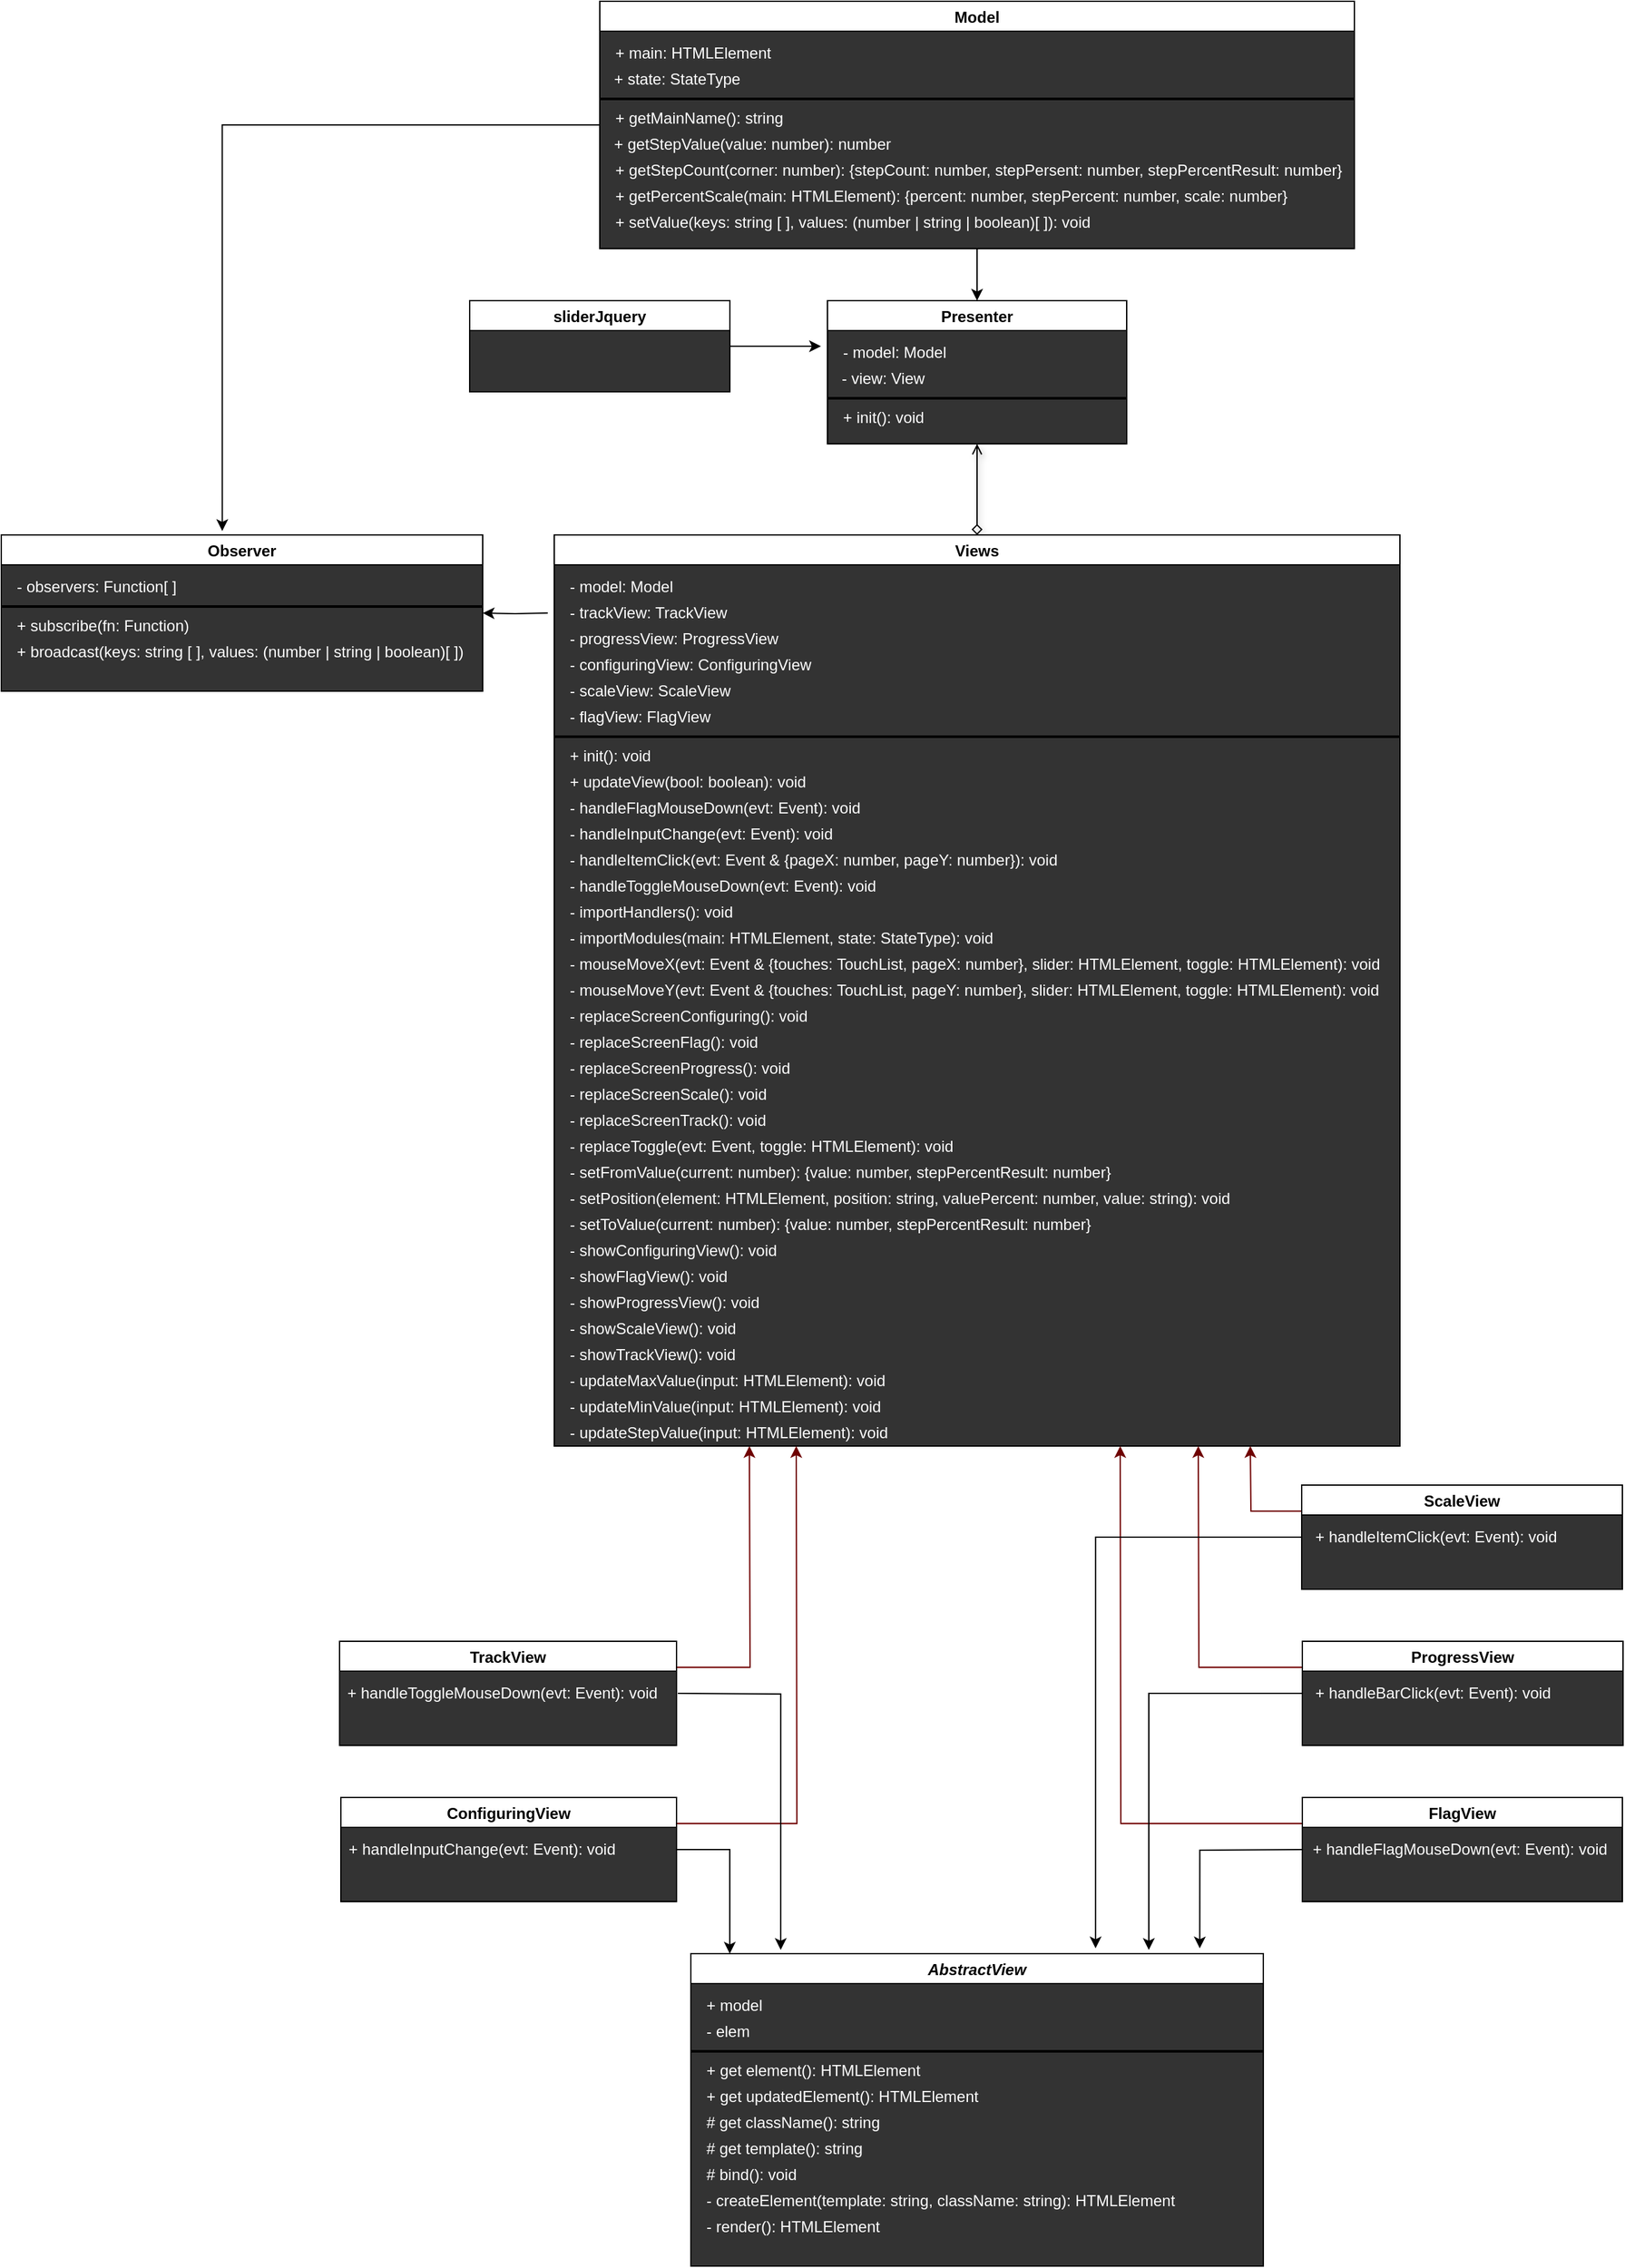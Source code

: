 <mxfile>
    <diagram id="OUbmnmgiFA35l-AEfBl3" name="Страница 1">
        <mxGraphModel dx="1072" dy="478" grid="1" gridSize="10" guides="1" tooltips="1" connect="1" arrows="1" fold="1" page="1" pageScale="1" pageWidth="827" pageHeight="1169" math="0" shadow="0">
            <root>
                <mxCell id="0"/>
                <mxCell id="1" parent="0"/>
                <mxCell id="293" style="edgeStyle=orthogonalEdgeStyle;rounded=0;orthogonalLoop=1;jettySize=auto;html=1;exitX=0.5;exitY=1;exitDx=0;exitDy=0;entryX=0.5;entryY=0;entryDx=0;entryDy=0;shadow=1;endArrow=diamond;endFill=0;strokeWidth=1;startArrow=open;startFill=0;" parent="1" source="3" target="72" edge="1">
                    <mxGeometry relative="1" as="geometry"/>
                </mxCell>
                <mxCell id="3" value="Presenter" style="swimlane;startSize=23;swimlaneFillColor=#333333;" parent="1" vertex="1">
                    <mxGeometry x="1155" y="810" width="230" height="110" as="geometry">
                        <mxRectangle x="314" y="80" width="100" height="23" as="alternateBounds"/>
                    </mxGeometry>
                </mxCell>
                <mxCell id="5" value="" style="line;strokeWidth=2;html=1;" parent="3" vertex="1">
                    <mxGeometry y="70" width="230" height="10" as="geometry"/>
                </mxCell>
                <mxCell id="9" value="&lt;div style=&quot;line-height: 19px&quot;&gt;&lt;font style=&quot;font-size: 12px&quot; color=&quot;#ffffff&quot;&gt;+ init(): void&lt;/font&gt;&lt;/div&gt;" style="text;html=1;align=left;verticalAlign=middle;resizable=0;points=[];autosize=1;" parent="3" vertex="1">
                    <mxGeometry x="10" y="80" width="80" height="20" as="geometry"/>
                </mxCell>
                <mxCell id="373" value="&lt;font color=&quot;#ffffff&quot;&gt;- view: View&lt;/font&gt;" style="text;html=1;align=left;verticalAlign=middle;resizable=0;points=[];autosize=1;" parent="3" vertex="1">
                    <mxGeometry x="9" y="50" width="80" height="20" as="geometry"/>
                </mxCell>
                <mxCell id="374" value="&lt;font color=&quot;#ffffff&quot;&gt;- model: Model&lt;/font&gt;" style="text;html=1;align=left;verticalAlign=middle;resizable=0;points=[];autosize=1;" parent="3" vertex="1">
                    <mxGeometry x="10" y="30" width="90" height="20" as="geometry"/>
                </mxCell>
                <mxCell id="24" value="AbstractView" style="swimlane;fontStyle=3;swimlaneFillColor=#333333;" parent="1" vertex="1">
                    <mxGeometry x="1050" y="2080" width="440" height="240" as="geometry"/>
                </mxCell>
                <mxCell id="27" value="&lt;div style=&quot;line-height: 19px&quot;&gt;&lt;font style=&quot;font-size: 12px&quot; color=&quot;#ffffff&quot;&gt;+ get element(): HTMLElement&lt;/font&gt;&lt;/div&gt;" style="text;html=1;align=left;verticalAlign=middle;resizable=0;points=[];autosize=1;" parent="24" vertex="1">
                    <mxGeometry x="10" y="80" width="180" height="20" as="geometry"/>
                </mxCell>
                <mxCell id="28" value="&lt;div style=&quot;line-height: 19px&quot;&gt;&lt;font style=&quot;font-size: 12px&quot; color=&quot;#ffffff&quot;&gt;# get className(): string&lt;/font&gt;&lt;/div&gt;" style="text;html=1;align=left;verticalAlign=middle;resizable=0;points=[];autosize=1;" parent="24" vertex="1">
                    <mxGeometry x="10" y="120" width="150" height="20" as="geometry"/>
                </mxCell>
                <mxCell id="29" value="&lt;div style=&quot;line-height: 19px&quot;&gt;&lt;font style=&quot;font-size: 12px&quot; color=&quot;#ffffff&quot;&gt;# get template(): string&lt;/font&gt;&lt;/div&gt;" style="text;html=1;align=left;verticalAlign=middle;resizable=0;points=[];autosize=1;" parent="24" vertex="1">
                    <mxGeometry x="10" y="140" width="140" height="20" as="geometry"/>
                </mxCell>
                <mxCell id="32" value="&lt;div style=&quot;line-height: 19px&quot;&gt;&lt;span style=&quot;color: rgb(255 , 255 , 255)&quot;&gt;# bind(): void&lt;/span&gt;&lt;br&gt;&lt;/div&gt;" style="text;html=1;align=left;verticalAlign=middle;resizable=0;points=[];autosize=1;" parent="24" vertex="1">
                    <mxGeometry x="10" y="160" width="80" height="20" as="geometry"/>
                </mxCell>
                <mxCell id="33" value="&lt;div style=&quot;line-height: 19px&quot;&gt;&lt;span style=&quot;color: rgb(255 , 255 , 255)&quot;&gt;- createElement(&lt;/span&gt;&lt;span style=&quot;color: rgb(255 , 255 , 255)&quot;&gt;template: string,&amp;nbsp;&lt;/span&gt;&lt;span style=&quot;color: rgb(255 , 255 , 255)&quot;&gt;className: string&lt;/span&gt;&lt;span style=&quot;color: rgb(255 , 255 , 255)&quot;&gt;): HTMLElement&lt;/span&gt;&lt;/div&gt;" style="text;html=1;align=left;verticalAlign=middle;resizable=0;points=[];autosize=1;" parent="24" vertex="1">
                    <mxGeometry x="10" y="180" width="380" height="20" as="geometry"/>
                </mxCell>
                <mxCell id="43" value="&lt;font color=&quot;#ffffff&quot;&gt;- elem&lt;/font&gt;" style="text;html=1;align=left;verticalAlign=middle;resizable=0;points=[];autosize=1;" parent="24" vertex="1">
                    <mxGeometry x="10" y="50" width="50" height="20" as="geometry"/>
                </mxCell>
                <mxCell id="44" value="" style="line;strokeWidth=2;html=1;" parent="24" vertex="1">
                    <mxGeometry y="70" width="440" height="10" as="geometry"/>
                </mxCell>
                <mxCell id="95" value="&lt;font color=&quot;#ffffff&quot;&gt;+ model&lt;/font&gt;" style="text;html=1;align=left;verticalAlign=middle;resizable=0;points=[];autosize=1;" parent="24" vertex="1">
                    <mxGeometry x="10" y="30" width="60" height="20" as="geometry"/>
                </mxCell>
                <mxCell id="31" value="&lt;div style=&quot;line-height: 19px&quot;&gt;&lt;span style=&quot;color: rgb(255 , 255 , 255)&quot;&gt;- render(): HTMLElement&lt;/span&gt;&lt;br&gt;&lt;/div&gt;" style="text;html=1;align=left;verticalAlign=middle;resizable=0;points=[];autosize=1;" parent="24" vertex="1">
                    <mxGeometry x="10" y="200" width="150" height="20" as="geometry"/>
                </mxCell>
                <mxCell id="238" value="&lt;div style=&quot;line-height: 19px&quot;&gt;&lt;font style=&quot;font-size: 12px&quot; color=&quot;#ffffff&quot;&gt;+ get updatedElement(): HTMLElement&lt;/font&gt;&lt;/div&gt;" style="text;html=1;align=left;verticalAlign=middle;resizable=0;points=[];autosize=1;" parent="24" vertex="1">
                    <mxGeometry x="10" y="100" width="220" height="20" as="geometry"/>
                </mxCell>
                <mxCell id="431" style="edgeStyle=orthogonalEdgeStyle;rounded=0;orthogonalLoop=1;jettySize=auto;html=1;exitX=1;exitY=0.25;exitDx=0;exitDy=0;fillColor=#a20025;strokeColor=#6F0000;" parent="1" source="65" edge="1">
                    <mxGeometry relative="1" as="geometry">
                        <mxPoint x="1095" y="1690" as="targetPoint"/>
                    </mxGeometry>
                </mxCell>
                <mxCell id="65" value="TrackView" style="swimlane;swimlaneFillColor=#333333;" parent="1" vertex="1">
                    <mxGeometry x="780" y="1840" width="259" height="80" as="geometry"/>
                </mxCell>
                <mxCell id="66" value="&lt;div style=&quot;line-height: 19px&quot;&gt;&lt;br&gt;&lt;/div&gt;" style="text;html=1;align=left;verticalAlign=middle;resizable=0;points=[];autosize=1;" parent="65" vertex="1">
                    <mxGeometry x="8" y="90" width="20" height="20" as="geometry"/>
                </mxCell>
                <mxCell id="386" value="&lt;div style=&quot;line-height: 19px&quot;&gt;&lt;font style=&quot;font-size: 12px&quot; color=&quot;#ffffff&quot;&gt;+ handleToggleMouseDown(evt: Event): void&lt;/font&gt;&lt;/div&gt;" style="text;html=1;align=left;verticalAlign=middle;resizable=0;points=[];autosize=1;" parent="65" vertex="1">
                    <mxGeometry x="4" y="30" width="250" height="20" as="geometry"/>
                </mxCell>
                <mxCell id="72" value="Views" style="swimlane;swimlaneFillColor=#333333;" parent="1" vertex="1">
                    <mxGeometry x="945" y="990" width="650" height="700" as="geometry">
                        <mxRectangle x="314" y="80" width="100" height="23" as="alternateBounds"/>
                    </mxGeometry>
                </mxCell>
                <mxCell id="115" value="" style="line;strokeWidth=2;html=1;" parent="72" vertex="1">
                    <mxGeometry y="150" width="650" height="10" as="geometry"/>
                </mxCell>
                <mxCell id="170" value="&lt;div style=&quot;line-height: 19px&quot;&gt;&lt;font style=&quot;font-size: 12px&quot; color=&quot;#ffffff&quot;&gt;- showConfiguringView(): void&lt;/font&gt;&lt;/div&gt;" style="text;html=1;align=left;verticalAlign=middle;resizable=0;points=[];autosize=1;" parent="72" vertex="1">
                    <mxGeometry x="10" y="540" width="170" height="20" as="geometry"/>
                </mxCell>
                <mxCell id="205" value="&lt;div style=&quot;line-height: 19px&quot;&gt;&lt;font style=&quot;font-size: 12px&quot; color=&quot;#ffffff&quot;&gt;- showFlagView(): void&lt;/font&gt;&lt;/div&gt;" style="text;html=1;align=left;verticalAlign=middle;resizable=0;points=[];autosize=1;" parent="72" vertex="1">
                    <mxGeometry x="10" y="560" width="140" height="20" as="geometry"/>
                </mxCell>
                <mxCell id="206" value="&lt;div style=&quot;line-height: 19px&quot;&gt;&lt;font style=&quot;font-size: 12px&quot; color=&quot;#ffffff&quot;&gt;- showScaleView(): void&lt;/font&gt;&lt;/div&gt;" style="text;html=1;align=left;verticalAlign=middle;resizable=0;points=[];autosize=1;" parent="72" vertex="1">
                    <mxGeometry x="10" y="600" width="140" height="20" as="geometry"/>
                </mxCell>
                <mxCell id="358" value="&lt;div style=&quot;line-height: 19px&quot;&gt;&lt;font style=&quot;font-size: 12px&quot; color=&quot;#ffffff&quot;&gt;- replaceScreenConfiguring(): void&lt;/font&gt;&lt;/div&gt;" style="text;html=1;align=left;verticalAlign=middle;resizable=0;points=[];autosize=1;" parent="72" vertex="1">
                    <mxGeometry x="10" y="360" width="200" height="20" as="geometry"/>
                </mxCell>
                <mxCell id="359" value="&lt;div style=&quot;line-height: 19px&quot;&gt;&lt;font style=&quot;font-size: 12px&quot; color=&quot;#ffffff&quot;&gt;- replaceScreenFlag(): void&lt;/font&gt;&lt;/div&gt;" style="text;html=1;align=left;verticalAlign=middle;resizable=0;points=[];autosize=1;" parent="72" vertex="1">
                    <mxGeometry x="10" y="380" width="160" height="20" as="geometry"/>
                </mxCell>
                <mxCell id="375" value="&lt;div style=&quot;line-height: 19px&quot;&gt;&lt;font style=&quot;font-size: 12px&quot; color=&quot;#ffffff&quot;&gt;- replaceScreenScale(): void&lt;/font&gt;&lt;/div&gt;" style="text;html=1;align=left;verticalAlign=middle;resizable=0;points=[];autosize=1;" parent="72" vertex="1">
                    <mxGeometry x="10" y="420" width="170" height="20" as="geometry"/>
                </mxCell>
                <mxCell id="376" value="&lt;div style=&quot;line-height: 19px&quot;&gt;&lt;font style=&quot;font-size: 12px&quot; color=&quot;#ffffff&quot;&gt;- replaceScreenTrack(): void&lt;/font&gt;&lt;/div&gt;" style="text;html=1;align=left;verticalAlign=middle;resizable=0;points=[];autosize=1;" parent="72" vertex="1">
                    <mxGeometry x="10" y="440" width="170" height="20" as="geometry"/>
                </mxCell>
                <mxCell id="377" value="&lt;div style=&quot;line-height: 19px&quot;&gt;&lt;font style=&quot;font-size: 12px&quot; color=&quot;#ffffff&quot;&gt;- replaceToggle(evt: Event, toggle: HTMLElement): void&lt;/font&gt;&lt;/div&gt;" style="text;html=1;align=left;verticalAlign=middle;resizable=0;points=[];autosize=1;" parent="72" vertex="1">
                    <mxGeometry x="10" y="460" width="310" height="20" as="geometry"/>
                </mxCell>
                <mxCell id="380" value="&lt;div style=&quot;line-height: 19px&quot;&gt;&lt;font style=&quot;font-size: 12px&quot; color=&quot;#ffffff&quot;&gt;- updateMaxValue(input: HTMLElement): void&lt;/font&gt;&lt;/div&gt;" style="text;html=1;align=left;verticalAlign=middle;resizable=0;points=[];autosize=1;" parent="72" vertex="1">
                    <mxGeometry x="10" y="640" width="260" height="20" as="geometry"/>
                </mxCell>
                <mxCell id="398" value="&lt;div style=&quot;line-height: 19px&quot;&gt;&lt;font style=&quot;font-size: 12px&quot; color=&quot;#ffffff&quot;&gt;- handleFlagMouseDown(evt: Event): void&lt;/font&gt;&lt;/div&gt;" style="text;html=1;align=left;verticalAlign=middle;resizable=0;points=[];autosize=1;" parent="72" vertex="1">
                    <mxGeometry x="10" y="200" width="240" height="20" as="geometry"/>
                </mxCell>
                <mxCell id="399" value="&lt;div style=&quot;line-height: 19px&quot;&gt;&lt;font style=&quot;font-size: 12px&quot; color=&quot;#ffffff&quot;&gt;- handleItemClick(evt: Event &amp;amp; {pageX: number, pageY: number&lt;/font&gt;&lt;span style=&quot;color: rgb(255 , 255 , 255)&quot;&gt;}): void&lt;/span&gt;&lt;/div&gt;" style="text;html=1;align=left;verticalAlign=middle;resizable=0;points=[];autosize=1;" parent="72" vertex="1">
                    <mxGeometry x="10" y="240" width="390" height="20" as="geometry"/>
                </mxCell>
                <mxCell id="387" value="&lt;div style=&quot;line-height: 19px&quot;&gt;&lt;font style=&quot;font-size: 12px&quot; color=&quot;#ffffff&quot;&gt;- handleInputChange(evt: Event): void&lt;/font&gt;&lt;/div&gt;" style="text;html=1;align=left;verticalAlign=middle;resizable=0;points=[];autosize=1;" parent="72" vertex="1">
                    <mxGeometry x="10" y="220" width="220" height="20" as="geometry"/>
                </mxCell>
                <mxCell id="388" value="&lt;div style=&quot;line-height: 19px&quot;&gt;&lt;font style=&quot;font-size: 12px&quot; color=&quot;#ffffff&quot;&gt;- handleToggleMouseDown(evt: Event): void&lt;/font&gt;&lt;/div&gt;" style="text;html=1;align=left;verticalAlign=middle;resizable=0;points=[];autosize=1;" parent="72" vertex="1">
                    <mxGeometry x="10" y="260" width="250" height="20" as="geometry"/>
                </mxCell>
                <mxCell id="360" value="&lt;div style=&quot;line-height: 19px&quot;&gt;&lt;font style=&quot;font-size: 12px&quot; color=&quot;#ffffff&quot;&gt;+ init(): void&lt;/font&gt;&lt;/div&gt;" style="text;html=1;align=left;verticalAlign=middle;resizable=0;points=[];autosize=1;" parent="72" vertex="1">
                    <mxGeometry x="10" y="160" width="80" height="20" as="geometry"/>
                </mxCell>
                <mxCell id="413" value="&lt;div style=&quot;line-height: 19px&quot;&gt;&lt;font style=&quot;font-size: 12px&quot; color=&quot;#ffffff&quot;&gt;- model: Model&lt;/font&gt;&lt;/div&gt;" style="text;html=1;align=left;verticalAlign=middle;resizable=0;points=[];autosize=1;" parent="72" vertex="1">
                    <mxGeometry x="10" y="30" width="90" height="20" as="geometry"/>
                </mxCell>
                <mxCell id="414" value="&lt;div style=&quot;line-height: 19px&quot;&gt;&lt;font style=&quot;font-size: 12px&quot; color=&quot;#ffffff&quot;&gt;- trackView: TrackView&lt;/font&gt;&lt;/div&gt;" style="text;html=1;align=left;verticalAlign=middle;resizable=0;points=[];autosize=1;" parent="72" vertex="1">
                    <mxGeometry x="10" y="50" width="140" height="20" as="geometry"/>
                </mxCell>
                <mxCell id="415" value="&lt;div style=&quot;line-height: 19px&quot;&gt;&lt;font style=&quot;font-size: 12px&quot; color=&quot;#ffffff&quot;&gt;- progressView: ProgressView&lt;/font&gt;&lt;/div&gt;" style="text;html=1;align=left;verticalAlign=middle;resizable=0;points=[];autosize=1;" parent="72" vertex="1">
                    <mxGeometry x="10" y="70" width="180" height="20" as="geometry"/>
                </mxCell>
                <mxCell id="416" value="&lt;div style=&quot;line-height: 19px&quot;&gt;&lt;font style=&quot;font-size: 12px&quot; color=&quot;#ffffff&quot;&gt;- configuringView: ConfiguringView&lt;/font&gt;&lt;/div&gt;" style="text;html=1;align=left;verticalAlign=middle;resizable=0;points=[];autosize=1;" parent="72" vertex="1">
                    <mxGeometry x="10" y="90" width="200" height="20" as="geometry"/>
                </mxCell>
                <mxCell id="417" value="&lt;div style=&quot;line-height: 19px&quot;&gt;&lt;font style=&quot;font-size: 12px&quot; color=&quot;#ffffff&quot;&gt;- scaleView: ScaleView&lt;/font&gt;&lt;/div&gt;" style="text;html=1;align=left;verticalAlign=middle;resizable=0;points=[];autosize=1;" parent="72" vertex="1">
                    <mxGeometry x="10" y="110" width="140" height="20" as="geometry"/>
                </mxCell>
                <mxCell id="418" value="&lt;div style=&quot;line-height: 19px&quot;&gt;&lt;font style=&quot;font-size: 12px&quot; color=&quot;#ffffff&quot;&gt;- flagView: FlagView&lt;/font&gt;&lt;/div&gt;" style="text;html=1;align=left;verticalAlign=middle;resizable=0;points=[];autosize=1;" parent="72" vertex="1">
                    <mxGeometry x="10" y="130" width="120" height="20" as="geometry"/>
                </mxCell>
                <mxCell id="402" value="&lt;div style=&quot;line-height: 19px&quot;&gt;&lt;font style=&quot;font-size: 12px&quot; color=&quot;#ffffff&quot;&gt;- importHandlers(): void&lt;/font&gt;&lt;/div&gt;" style="text;html=1;align=left;verticalAlign=middle;resizable=0;points=[];autosize=1;" parent="72" vertex="1">
                    <mxGeometry x="10" y="280" width="140" height="20" as="geometry"/>
                </mxCell>
                <mxCell id="401" value="&lt;div style=&quot;line-height: 19px&quot;&gt;&lt;font style=&quot;font-size: 12px&quot; color=&quot;#ffffff&quot;&gt;- importModules(main: HTMLElement, state: StateType): void&lt;/font&gt;&lt;/div&gt;" style="text;html=1;align=left;verticalAlign=middle;resizable=0;points=[];autosize=1;" parent="72" vertex="1">
                    <mxGeometry x="10" y="300" width="340" height="20" as="geometry"/>
                </mxCell>
                <mxCell id="420" value="&lt;div style=&quot;line-height: 19px&quot;&gt;&lt;font style=&quot;font-size: 12px&quot; color=&quot;#ffffff&quot;&gt;- mouseMoveX(evt: Event &amp;amp; {touches: TouchList, pageX: number&lt;/font&gt;&lt;span style=&quot;color: rgb(255 , 255 , 255)&quot;&gt;}, slider: HTMLElement, toggle: HTMLElement): void&lt;/span&gt;&lt;/div&gt;" style="text;html=1;align=left;verticalAlign=middle;resizable=0;points=[];autosize=1;" parent="72" vertex="1">
                    <mxGeometry x="10" y="320" width="640" height="20" as="geometry"/>
                </mxCell>
                <mxCell id="421" value="&lt;div style=&quot;line-height: 19px&quot;&gt;&lt;font style=&quot;font-size: 12px&quot; color=&quot;#ffffff&quot;&gt;- mouseMoveY(evt: Event &amp;amp; {touches: TouchList, pageY: number&lt;/font&gt;&lt;span style=&quot;color: rgb(255 , 255 , 255)&quot;&gt;}, slider: HTMLElement, toggle: HTMLElement): void&lt;/span&gt;&lt;/div&gt;" style="text;html=1;align=left;verticalAlign=middle;resizable=0;points=[];autosize=1;" parent="72" vertex="1">
                    <mxGeometry x="10" y="340" width="640" height="20" as="geometry"/>
                </mxCell>
                <mxCell id="422" value="&lt;div style=&quot;line-height: 19px&quot;&gt;&lt;font style=&quot;font-size: 12px&quot; color=&quot;#ffffff&quot;&gt;- replaceScreenProgress(): void&lt;/font&gt;&lt;/div&gt;" style="text;html=1;align=left;verticalAlign=middle;resizable=0;points=[];autosize=1;" parent="72" vertex="1">
                    <mxGeometry x="10" y="400" width="180" height="20" as="geometry"/>
                </mxCell>
                <mxCell id="423" value="&lt;div style=&quot;line-height: 19px&quot;&gt;&lt;font style=&quot;font-size: 12px&quot; color=&quot;#ffffff&quot;&gt;- setToValue(current: number): {value: number, stepPercentResult: number}&lt;/font&gt;&lt;/div&gt;" style="text;html=1;align=left;verticalAlign=middle;resizable=0;points=[];autosize=1;" parent="72" vertex="1">
                    <mxGeometry x="10" y="520" width="420" height="20" as="geometry"/>
                </mxCell>
                <mxCell id="424" value="&lt;div style=&quot;line-height: 19px&quot;&gt;&lt;font style=&quot;font-size: 12px&quot; color=&quot;#ffffff&quot;&gt;- setPosition(element: HTMLElement, position: string, valuePercent: number, value: string): void&lt;/font&gt;&lt;/div&gt;" style="text;html=1;align=left;verticalAlign=middle;resizable=0;points=[];autosize=1;" parent="72" vertex="1">
                    <mxGeometry x="10" y="500" width="520" height="20" as="geometry"/>
                </mxCell>
                <mxCell id="425" value="&lt;div style=&quot;line-height: 19px&quot;&gt;&lt;font style=&quot;font-size: 12px&quot; color=&quot;#ffffff&quot;&gt;- showProgressView(): void&lt;/font&gt;&lt;/div&gt;" style="text;html=1;align=left;verticalAlign=middle;resizable=0;points=[];autosize=1;" parent="72" vertex="1">
                    <mxGeometry x="10" y="580" width="160" height="20" as="geometry"/>
                </mxCell>
                <mxCell id="426" value="&lt;div style=&quot;line-height: 19px&quot;&gt;&lt;font style=&quot;font-size: 12px&quot; color=&quot;#ffffff&quot;&gt;- updateMinValue(input: HTMLElement): void&lt;/font&gt;&lt;/div&gt;" style="text;html=1;align=left;verticalAlign=middle;resizable=0;points=[];autosize=1;" parent="72" vertex="1">
                    <mxGeometry x="10" y="660" width="250" height="20" as="geometry"/>
                </mxCell>
                <mxCell id="427" value="&lt;div style=&quot;line-height: 19px&quot;&gt;&lt;font style=&quot;font-size: 12px&quot; color=&quot;#ffffff&quot;&gt;- updateStepValue(input: HTMLElement): void&lt;/font&gt;&lt;/div&gt;" style="text;html=1;align=left;verticalAlign=middle;resizable=0;points=[];autosize=1;" parent="72" vertex="1">
                    <mxGeometry x="10" y="680" width="260" height="20" as="geometry"/>
                </mxCell>
                <mxCell id="458" value="&lt;div style=&quot;line-height: 19px&quot;&gt;&lt;font style=&quot;font-size: 12px&quot; color=&quot;#ffffff&quot;&gt;- showTrackView(): void&lt;/font&gt;&lt;/div&gt;" style="text;html=1;align=left;verticalAlign=middle;resizable=0;points=[];autosize=1;" parent="72" vertex="1">
                    <mxGeometry x="10" y="620" width="140" height="20" as="geometry"/>
                </mxCell>
                <mxCell id="459" value="&lt;div style=&quot;line-height: 19px&quot;&gt;&lt;font style=&quot;font-size: 12px&quot; color=&quot;#ffffff&quot;&gt;- setFromValue(current: number): {value: number, stepPercentResult: number}&lt;/font&gt;&lt;/div&gt;" style="text;html=1;align=left;verticalAlign=middle;resizable=0;points=[];autosize=1;" parent="72" vertex="1">
                    <mxGeometry x="10" y="480" width="430" height="20" as="geometry"/>
                </mxCell>
                <mxCell id="461" value="&lt;div style=&quot;line-height: 19px&quot;&gt;&lt;font style=&quot;font-size: 12px&quot; color=&quot;#ffffff&quot;&gt;+ updateView(bool: boolean): void&lt;/font&gt;&lt;/div&gt;" style="text;html=1;align=left;verticalAlign=middle;resizable=0;points=[];autosize=1;" vertex="1" parent="72">
                    <mxGeometry x="10" y="180" width="200" height="20" as="geometry"/>
                </mxCell>
                <mxCell id="408" style="edgeStyle=orthogonalEdgeStyle;rounded=0;orthogonalLoop=1;jettySize=auto;html=1;exitX=1;exitY=0.5;exitDx=0;exitDy=0;entryX=0.068;entryY=0;entryDx=0;entryDy=0;entryPerimeter=0;" parent="1" source="158" target="24" edge="1">
                    <mxGeometry relative="1" as="geometry"/>
                </mxCell>
                <mxCell id="432" style="edgeStyle=orthogonalEdgeStyle;rounded=0;orthogonalLoop=1;jettySize=auto;html=1;exitX=1;exitY=0.25;exitDx=0;exitDy=0;fillColor=#a20025;strokeColor=#6F0000;" parent="1" source="158" edge="1">
                    <mxGeometry relative="1" as="geometry">
                        <mxPoint x="1131" y="1690" as="targetPoint"/>
                    </mxGeometry>
                </mxCell>
                <mxCell id="158" value="ConfiguringView" style="swimlane;swimlaneFillColor=#333333;" parent="1" vertex="1">
                    <mxGeometry x="781" y="1960" width="258" height="80" as="geometry"/>
                </mxCell>
                <mxCell id="159" value="&lt;div style=&quot;line-height: 19px&quot;&gt;&lt;br&gt;&lt;/div&gt;" style="text;html=1;align=left;verticalAlign=middle;resizable=0;points=[];autosize=1;" parent="158" vertex="1">
                    <mxGeometry x="8" y="90" width="20" height="20" as="geometry"/>
                </mxCell>
                <mxCell id="381" value="&lt;div style=&quot;line-height: 19px&quot;&gt;&lt;font style=&quot;font-size: 12px&quot; color=&quot;#ffffff&quot;&gt;+ handleInputChange(evt: Event): void&lt;/font&gt;&lt;/div&gt;" style="text;html=1;align=left;verticalAlign=middle;resizable=0;points=[];autosize=1;" parent="158" vertex="1">
                    <mxGeometry x="4" y="30" width="220" height="20" as="geometry"/>
                </mxCell>
                <mxCell id="429" style="edgeStyle=orthogonalEdgeStyle;rounded=0;orthogonalLoop=1;jettySize=auto;html=1;exitX=0;exitY=0.25;exitDx=0;exitDy=0;fillColor=#a20025;strokeColor=#6F0000;" parent="1" source="171" edge="1">
                    <mxGeometry relative="1" as="geometry">
                        <mxPoint x="1440" y="1690" as="targetPoint"/>
                    </mxGeometry>
                </mxCell>
                <mxCell id="171" value="ProgressView" style="swimlane;swimlaneFillColor=#333333;startSize=23;" parent="1" vertex="1">
                    <mxGeometry x="1520" y="1840" width="246.5" height="80" as="geometry"/>
                </mxCell>
                <mxCell id="172" value="&lt;div style=&quot;line-height: 19px&quot;&gt;&lt;br&gt;&lt;/div&gt;" style="text;html=1;align=left;verticalAlign=middle;resizable=0;points=[];autosize=1;" parent="171" vertex="1">
                    <mxGeometry x="8" y="90" width="20" height="20" as="geometry"/>
                </mxCell>
                <mxCell id="174" value="&lt;div style=&quot;line-height: 19px&quot;&gt;&lt;br&gt;&lt;/div&gt;" style="text;html=1;align=left;verticalAlign=middle;resizable=0;points=[];autosize=1;" parent="171" vertex="1">
                    <mxGeometry x="8" y="50" width="20" height="20" as="geometry"/>
                </mxCell>
                <mxCell id="311" value="&lt;div style=&quot;line-height: 19px&quot;&gt;&lt;font style=&quot;font-size: 12px&quot; color=&quot;#ffffff&quot;&gt;+ handleBarClick(evt: Event): void&lt;/font&gt;&lt;/div&gt;" style="text;html=1;align=left;verticalAlign=middle;resizable=0;points=[];autosize=1;" parent="171" vertex="1">
                    <mxGeometry x="8" y="30" width="200" height="20" as="geometry"/>
                </mxCell>
                <mxCell id="430" style="edgeStyle=orthogonalEdgeStyle;rounded=0;orthogonalLoop=1;jettySize=auto;html=1;exitX=0;exitY=0.25;exitDx=0;exitDy=0;fillColor=#a20025;strokeColor=#6F0000;" parent="1" source="182" edge="1">
                    <mxGeometry relative="1" as="geometry">
                        <mxPoint x="1380" y="1690" as="targetPoint"/>
                    </mxGeometry>
                </mxCell>
                <mxCell id="182" value="FlagView" style="swimlane;swimlaneFillColor=#333333;" parent="1" vertex="1">
                    <mxGeometry x="1520" y="1960" width="246" height="80" as="geometry"/>
                </mxCell>
                <mxCell id="183" value="&lt;div style=&quot;line-height: 19px&quot;&gt;&lt;br&gt;&lt;/div&gt;" style="text;html=1;align=left;verticalAlign=middle;resizable=0;points=[];autosize=1;" parent="182" vertex="1">
                    <mxGeometry x="8" y="90" width="20" height="20" as="geometry"/>
                </mxCell>
                <mxCell id="396" value="&lt;div style=&quot;line-height: 19px&quot;&gt;&lt;font style=&quot;font-size: 12px&quot; color=&quot;#ffffff&quot;&gt;+ handleFlagMouseDown(evt: Event): void&lt;/font&gt;&lt;/div&gt;" style="text;html=1;align=left;verticalAlign=middle;resizable=0;points=[];autosize=1;" parent="182" vertex="1">
                    <mxGeometry x="6" y="30" width="240" height="20" as="geometry"/>
                </mxCell>
                <mxCell id="443" style="edgeStyle=orthogonalEdgeStyle;rounded=0;orthogonalLoop=1;jettySize=auto;html=1;" parent="1" source="363" edge="1">
                    <mxGeometry relative="1" as="geometry">
                        <mxPoint x="1150" y="845" as="targetPoint"/>
                    </mxGeometry>
                </mxCell>
                <mxCell id="363" value="sliderJquery" style="swimlane;swimlaneFillColor=#333333;" parent="1" vertex="1">
                    <mxGeometry x="880" y="810" width="200" height="70" as="geometry"/>
                </mxCell>
                <mxCell id="412" style="edgeStyle=orthogonalEdgeStyle;rounded=0;orthogonalLoop=1;jettySize=auto;html=1;entryX=0.707;entryY=-0.017;entryDx=0;entryDy=0;entryPerimeter=0;" parent="1" source="404" target="24" edge="1">
                    <mxGeometry relative="1" as="geometry"/>
                </mxCell>
                <mxCell id="428" style="edgeStyle=orthogonalEdgeStyle;rounded=0;orthogonalLoop=1;jettySize=auto;html=1;exitX=0;exitY=0.25;exitDx=0;exitDy=0;fillColor=#a20025;strokeColor=#6F0000;" parent="1" source="404" edge="1">
                    <mxGeometry relative="1" as="geometry">
                        <mxPoint x="1480" y="1690" as="targetPoint"/>
                    </mxGeometry>
                </mxCell>
                <mxCell id="404" value="ScaleView" style="swimlane;swimlaneFillColor=#333333;startSize=23;" parent="1" vertex="1">
                    <mxGeometry x="1519.5" y="1720" width="246.5" height="80" as="geometry"/>
                </mxCell>
                <mxCell id="405" value="&lt;div style=&quot;line-height: 19px&quot;&gt;&lt;br&gt;&lt;/div&gt;" style="text;html=1;align=left;verticalAlign=middle;resizable=0;points=[];autosize=1;" parent="404" vertex="1">
                    <mxGeometry x="8" y="90" width="20" height="20" as="geometry"/>
                </mxCell>
                <mxCell id="406" value="&lt;div style=&quot;line-height: 19px&quot;&gt;&lt;br&gt;&lt;/div&gt;" style="text;html=1;align=left;verticalAlign=middle;resizable=0;points=[];autosize=1;" parent="404" vertex="1">
                    <mxGeometry x="8" y="50" width="20" height="20" as="geometry"/>
                </mxCell>
                <mxCell id="407" value="&lt;div style=&quot;line-height: 19px&quot;&gt;&lt;font style=&quot;font-size: 12px&quot; color=&quot;#ffffff&quot;&gt;+ handleItemClick(evt: Event): void&lt;/font&gt;&lt;/div&gt;" style="text;html=1;align=left;verticalAlign=middle;resizable=0;points=[];autosize=1;" parent="404" vertex="1">
                    <mxGeometry x="8" y="30" width="200" height="20" as="geometry"/>
                </mxCell>
                <mxCell id="409" style="edgeStyle=orthogonalEdgeStyle;rounded=0;orthogonalLoop=1;jettySize=auto;html=1;entryX=0.157;entryY=-0.012;entryDx=0;entryDy=0;entryPerimeter=0;" parent="1" target="24" edge="1">
                    <mxGeometry relative="1" as="geometry">
                        <mxPoint x="1040" y="1880" as="sourcePoint"/>
                    </mxGeometry>
                </mxCell>
                <mxCell id="410" style="edgeStyle=orthogonalEdgeStyle;rounded=0;orthogonalLoop=1;jettySize=auto;html=1;entryX=0.889;entryY=-0.017;entryDx=0;entryDy=0;entryPerimeter=0;" parent="1" target="24" edge="1">
                    <mxGeometry relative="1" as="geometry">
                        <mxPoint x="1520" y="2000" as="sourcePoint"/>
                    </mxGeometry>
                </mxCell>
                <mxCell id="411" style="edgeStyle=orthogonalEdgeStyle;rounded=0;orthogonalLoop=1;jettySize=auto;html=1;entryX=0.8;entryY=-0.012;entryDx=0;entryDy=0;entryPerimeter=0;" parent="1" target="24" edge="1">
                    <mxGeometry relative="1" as="geometry">
                        <mxPoint x="1520" y="1880" as="sourcePoint"/>
                        <Array as="points">
                            <mxPoint x="1520" y="1880"/>
                            <mxPoint x="1402" y="1880"/>
                        </Array>
                    </mxGeometry>
                </mxCell>
                <mxCell id="435" value="Observer" style="swimlane;swimlaneFillColor=#333333;" parent="1" vertex="1">
                    <mxGeometry x="520" y="990" width="370" height="120" as="geometry"/>
                </mxCell>
                <mxCell id="436" value="&lt;div style=&quot;line-height: 19px&quot;&gt;&lt;font style=&quot;font-size: 12px&quot; color=&quot;#ffffff&quot;&gt;- observers: Function[ ]&lt;/font&gt;&lt;/div&gt;" style="text;html=1;align=left;verticalAlign=middle;resizable=0;points=[];autosize=1;" parent="435" vertex="1">
                    <mxGeometry x="10" y="30" width="140" height="20" as="geometry"/>
                </mxCell>
                <mxCell id="438" value="&lt;div style=&quot;line-height: 19px&quot;&gt;&lt;font style=&quot;font-size: 12px&quot; color=&quot;#ffffff&quot;&gt;+ subscribe(fn: Function)&lt;/font&gt;&lt;/div&gt;" style="text;html=1;align=left;verticalAlign=middle;resizable=0;points=[];autosize=1;" parent="435" vertex="1">
                    <mxGeometry x="10" y="60" width="150" height="20" as="geometry"/>
                </mxCell>
                <mxCell id="439" value="&lt;div style=&quot;line-height: 19px&quot;&gt;&lt;font style=&quot;font-size: 12px&quot; color=&quot;#ffffff&quot;&gt;+ broadcast(keys: string [ ], values: (number | string | boolean)[ ])&lt;/font&gt;&lt;/div&gt;" style="text;html=1;align=left;verticalAlign=middle;resizable=0;points=[];autosize=1;" parent="435" vertex="1">
                    <mxGeometry x="10" y="80" width="360" height="20" as="geometry"/>
                </mxCell>
                <mxCell id="437" value="" style="line;strokeWidth=2;html=1;" parent="1" vertex="1">
                    <mxGeometry x="520" y="1040" width="370" height="10" as="geometry"/>
                </mxCell>
                <mxCell id="442" style="edgeStyle=orthogonalEdgeStyle;rounded=0;orthogonalLoop=1;jettySize=auto;html=1;entryX=1;entryY=0.5;entryDx=0;entryDy=0;" parent="1" target="435" edge="1">
                    <mxGeometry relative="1" as="geometry">
                        <mxPoint x="940" y="1050" as="sourcePoint"/>
                    </mxGeometry>
                </mxCell>
                <mxCell id="453" style="edgeStyle=orthogonalEdgeStyle;rounded=0;orthogonalLoop=1;jettySize=auto;html=1;entryX=0.5;entryY=0;entryDx=0;entryDy=0;" parent="1" source="445" target="3" edge="1">
                    <mxGeometry relative="1" as="geometry"/>
                </mxCell>
                <mxCell id="460" style="edgeStyle=orthogonalEdgeStyle;rounded=0;orthogonalLoop=1;jettySize=auto;html=1;exitX=0;exitY=0.5;exitDx=0;exitDy=0;entryX=0.459;entryY=-0.025;entryDx=0;entryDy=0;entryPerimeter=0;" edge="1" parent="1" source="445" target="435">
                    <mxGeometry relative="1" as="geometry"/>
                </mxCell>
                <mxCell id="445" value="Model" style="swimlane;startSize=23;swimlaneFillColor=#333333;" parent="1" vertex="1">
                    <mxGeometry x="980" y="580" width="580" height="190" as="geometry">
                        <mxRectangle x="314" y="80" width="100" height="23" as="alternateBounds"/>
                    </mxGeometry>
                </mxCell>
                <mxCell id="446" value="" style="line;strokeWidth=2;html=1;" parent="445" vertex="1">
                    <mxGeometry y="70" width="580" height="10" as="geometry"/>
                </mxCell>
                <mxCell id="447" value="&lt;div style=&quot;line-height: 19px&quot;&gt;&lt;font style=&quot;font-size: 12px&quot; color=&quot;#ffffff&quot;&gt;+ getMainName(): string&lt;/font&gt;&lt;/div&gt;" style="text;html=1;align=left;verticalAlign=middle;resizable=0;points=[];autosize=1;" parent="445" vertex="1">
                    <mxGeometry x="10" y="80" width="140" height="20" as="geometry"/>
                </mxCell>
                <mxCell id="448" value="&lt;font color=&quot;#ffffff&quot;&gt;+ state: StateType&lt;/font&gt;" style="text;html=1;align=left;verticalAlign=middle;resizable=0;points=[];autosize=1;" parent="445" vertex="1">
                    <mxGeometry x="9" y="50" width="110" height="20" as="geometry"/>
                </mxCell>
                <mxCell id="449" value="&lt;font color=&quot;#ffffff&quot;&gt;+ main: HTMLElement&lt;/font&gt;" style="text;html=1;align=left;verticalAlign=middle;resizable=0;points=[];autosize=1;" parent="445" vertex="1">
                    <mxGeometry x="10" y="30" width="140" height="20" as="geometry"/>
                </mxCell>
                <mxCell id="450" value="&lt;div style=&quot;line-height: 19px&quot;&gt;&lt;font style=&quot;font-size: 12px&quot; color=&quot;#ffffff&quot;&gt;+ getStepValue(value: number): number&lt;/font&gt;&lt;/div&gt;" style="text;html=1;align=left;verticalAlign=middle;resizable=0;points=[];autosize=1;" parent="445" vertex="1">
                    <mxGeometry x="9" y="100" width="230" height="20" as="geometry"/>
                </mxCell>
                <mxCell id="451" value="&lt;div style=&quot;line-height: 19px&quot;&gt;&lt;font style=&quot;font-size: 12px&quot; color=&quot;#ffffff&quot;&gt;+ getPercentScale(main: HTMLElement): {percent: number, stepPercent: number, scale: number}&lt;/font&gt;&lt;/div&gt;" style="text;html=1;align=left;verticalAlign=middle;resizable=0;points=[];autosize=1;" parent="445" vertex="1">
                    <mxGeometry x="10" y="140" width="530" height="20" as="geometry"/>
                </mxCell>
                <mxCell id="454" value="&lt;div style=&quot;line-height: 19px&quot;&gt;&lt;font style=&quot;font-size: 12px&quot; color=&quot;#ffffff&quot;&gt;+ getStepCount(corner: number): {stepCount: number, stepPersent: number, stepPercentResult: number}&lt;/font&gt;&lt;/div&gt;" style="text;html=1;align=left;verticalAlign=middle;resizable=0;points=[];autosize=1;" parent="445" vertex="1">
                    <mxGeometry x="10" y="120" width="570" height="20" as="geometry"/>
                </mxCell>
                <mxCell id="455" value="&lt;div style=&quot;line-height: 19px&quot;&gt;&lt;font style=&quot;font-size: 12px&quot; color=&quot;#ffffff&quot;&gt;+ setValue(keys: string [ ], values: (number | string | boolean)[ ]): void&lt;/font&gt;&lt;/div&gt;" style="text;html=1;align=left;verticalAlign=middle;resizable=0;points=[];autosize=1;" parent="445" vertex="1">
                    <mxGeometry x="10" y="160" width="380" height="20" as="geometry"/>
                </mxCell>
            </root>
        </mxGraphModel>
    </diagram>
</mxfile>